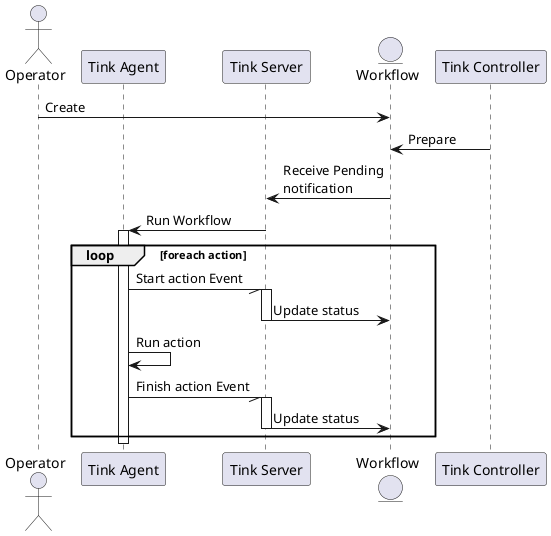 @startuml executing-a-workflow

actor "Operator" as operator
participant "Tink Agent" as agent
participant "Tink Server" as server
entity "Workflow" as workflow
participant "Tink Controller" as controller

operator -> workflow : Create
controller -> workflow : Prepare
server <- workflow : Receive Pending\nnotification
agent <- server : Run Workflow
activate agent
loop foreach action
    agent -// server : Start action Event
    activate server
    server -> workflow : Update status
    deactivate server
    agent -> agent : Run action
    agent -// server : Finish action Event
    activate server
    server -> workflow : Update status
    deactivate server
end
deactivate agent

@enduml